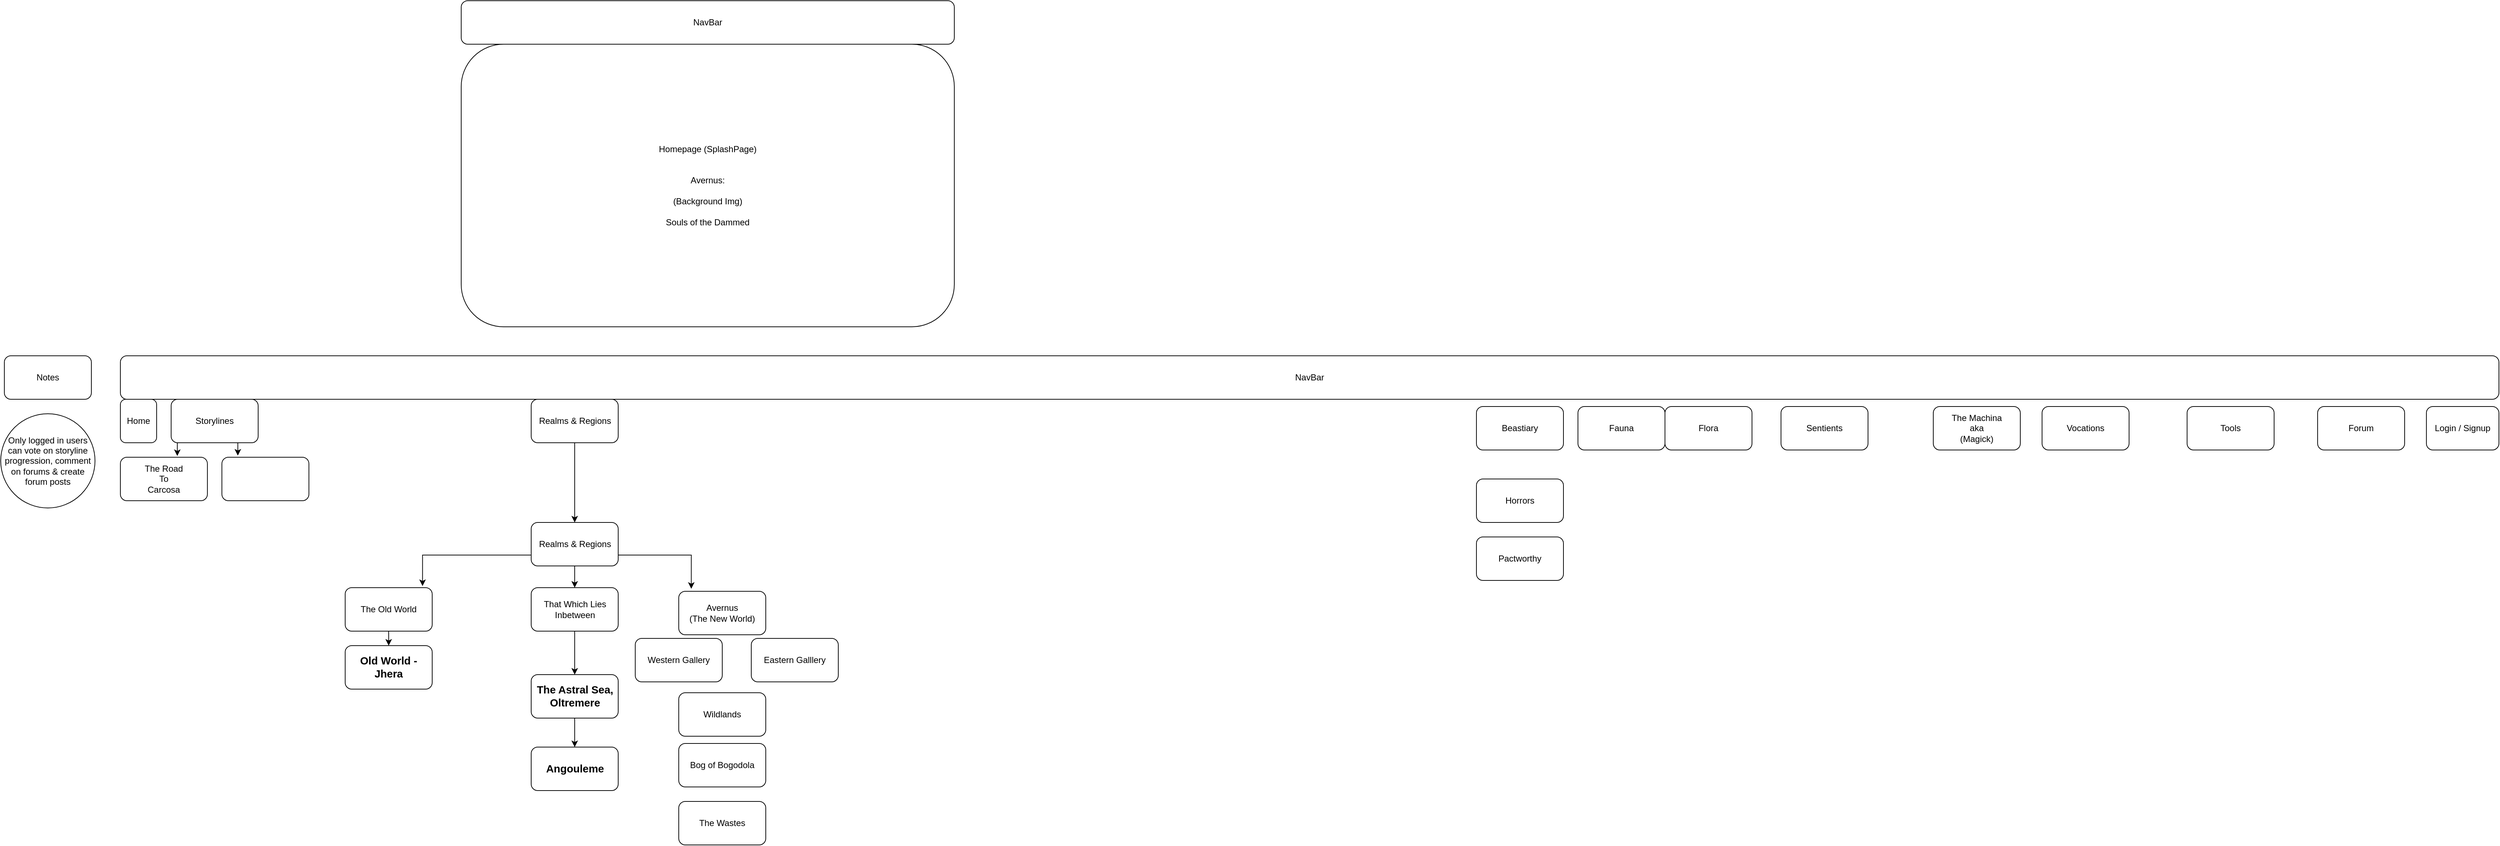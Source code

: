 <mxfile version="13.1.3">
    <diagram id="6hGFLwfOUW9BJ-s0fimq" name="Page-1">
        <mxGraphModel dx="4442" dy="2652" grid="1" gridSize="10" guides="1" tooltips="1" connect="1" arrows="1" fold="1" page="1" pageScale="1" pageWidth="827" pageHeight="1169" math="0" shadow="0">
            <root>
                <mxCell id="0"/>
                <mxCell id="1" parent="0"/>
                <mxCell id="2" value="NavBar" style="rounded=1;whiteSpace=wrap;html=1;" parent="1" vertex="1">
                    <mxGeometry x="10" y="40" width="3280" height="60" as="geometry"/>
                </mxCell>
                <mxCell id="3" value="Homepage (SplashPage)&lt;br&gt;&lt;br&gt;&lt;br&gt;Avernus:&lt;br&gt;&lt;br&gt;(Background Img)&lt;br&gt;&lt;br&gt;Souls of the Dammed" style="rounded=1;whiteSpace=wrap;html=1;" parent="1" vertex="1">
                    <mxGeometry x="480" y="-390" width="680" height="390" as="geometry"/>
                </mxCell>
                <mxCell id="4" value="Sentients" style="rounded=1;whiteSpace=wrap;html=1;" parent="1" vertex="1">
                    <mxGeometry x="2300" y="110" width="120" height="60" as="geometry"/>
                </mxCell>
                <mxCell id="5" value="Beastiary" style="rounded=1;whiteSpace=wrap;html=1;" parent="1" vertex="1">
                    <mxGeometry x="1880" y="110" width="120" height="60" as="geometry"/>
                </mxCell>
                <mxCell id="40" style="edgeStyle=orthogonalEdgeStyle;rounded=0;orthogonalLoop=1;jettySize=auto;html=1;exitX=0;exitY=0.75;exitDx=0;exitDy=0;entryX=0.889;entryY=-0.038;entryDx=0;entryDy=0;entryPerimeter=0;" edge="1" parent="1" source="6" target="32">
                    <mxGeometry relative="1" as="geometry"/>
                </mxCell>
                <mxCell id="41" style="edgeStyle=orthogonalEdgeStyle;rounded=0;orthogonalLoop=1;jettySize=auto;html=1;exitX=1;exitY=0.75;exitDx=0;exitDy=0;entryX=0.144;entryY=-0.058;entryDx=0;entryDy=0;entryPerimeter=0;" edge="1" parent="1" source="6" target="38">
                    <mxGeometry relative="1" as="geometry"/>
                </mxCell>
                <mxCell id="42" style="edgeStyle=orthogonalEdgeStyle;rounded=0;orthogonalLoop=1;jettySize=auto;html=1;exitX=0.5;exitY=1;exitDx=0;exitDy=0;entryX=0.5;entryY=0;entryDx=0;entryDy=0;" edge="1" parent="1" source="6" target="31">
                    <mxGeometry relative="1" as="geometry"/>
                </mxCell>
                <mxCell id="6" value="Realms &amp;amp; Regions" style="rounded=1;whiteSpace=wrap;html=1;" parent="1" vertex="1">
                    <mxGeometry x="576.5" y="270" width="120" height="60" as="geometry"/>
                </mxCell>
                <mxCell id="27" style="edgeStyle=orthogonalEdgeStyle;rounded=0;orthogonalLoop=1;jettySize=auto;html=1;exitX=0.25;exitY=1;exitDx=0;exitDy=0;entryX=0.654;entryY=-0.029;entryDx=0;entryDy=0;entryPerimeter=0;" edge="1" parent="1" source="7" target="24">
                    <mxGeometry relative="1" as="geometry"/>
                </mxCell>
                <mxCell id="37" style="edgeStyle=orthogonalEdgeStyle;rounded=0;orthogonalLoop=1;jettySize=auto;html=1;exitX=0.75;exitY=1;exitDx=0;exitDy=0;entryX=0.183;entryY=-0.038;entryDx=0;entryDy=0;entryPerimeter=0;" edge="1" parent="1" source="7" target="33">
                    <mxGeometry relative="1" as="geometry"/>
                </mxCell>
                <mxCell id="7" value="Storylines" style="rounded=1;whiteSpace=wrap;html=1;" parent="1" vertex="1">
                    <mxGeometry x="80" y="100" width="120" height="60" as="geometry"/>
                </mxCell>
                <mxCell id="8" value="Home" style="rounded=1;whiteSpace=wrap;html=1;" parent="1" vertex="1">
                    <mxGeometry x="10" y="100" width="50" height="60" as="geometry"/>
                </mxCell>
                <mxCell id="9" value="Login / Signup" style="rounded=1;whiteSpace=wrap;html=1;" parent="1" vertex="1">
                    <mxGeometry x="3190" y="110" width="100" height="60" as="geometry"/>
                </mxCell>
                <mxCell id="10" value="Forum" style="rounded=1;whiteSpace=wrap;html=1;" parent="1" vertex="1">
                    <mxGeometry x="3040" y="110" width="120" height="60" as="geometry"/>
                </mxCell>
                <mxCell id="11" value="Only logged in users can vote on storyline progression, comment on forums &amp;amp; create forum posts" style="ellipse;whiteSpace=wrap;html=1;aspect=fixed;" vertex="1" parent="1">
                    <mxGeometry x="-155" y="120" width="130" height="130" as="geometry"/>
                </mxCell>
                <mxCell id="12" value="Notes" style="rounded=1;whiteSpace=wrap;html=1;" vertex="1" parent="1">
                    <mxGeometry x="-150" y="40" width="120" height="60" as="geometry"/>
                </mxCell>
                <mxCell id="13" value="Tools" style="rounded=1;whiteSpace=wrap;html=1;" vertex="1" parent="1">
                    <mxGeometry x="2860" y="110" width="120" height="60" as="geometry"/>
                </mxCell>
                <mxCell id="14" value="Pactworthy" style="rounded=1;whiteSpace=wrap;html=1;" vertex="1" parent="1">
                    <mxGeometry x="1880" y="290" width="120" height="60" as="geometry"/>
                </mxCell>
                <mxCell id="15" value="Vocations" style="rounded=1;whiteSpace=wrap;html=1;" vertex="1" parent="1">
                    <mxGeometry x="2660" y="110" width="120" height="60" as="geometry"/>
                </mxCell>
                <mxCell id="16" value="Flora" style="rounded=1;whiteSpace=wrap;html=1;" vertex="1" parent="1">
                    <mxGeometry x="2140" y="110" width="120" height="60" as="geometry"/>
                </mxCell>
                <mxCell id="17" value="Fauna" style="rounded=1;whiteSpace=wrap;html=1;" vertex="1" parent="1">
                    <mxGeometry x="2020" y="110" width="120" height="60" as="geometry"/>
                </mxCell>
                <mxCell id="18" value="Horrors" style="rounded=1;whiteSpace=wrap;html=1;" vertex="1" parent="1">
                    <mxGeometry x="1880" y="210" width="120" height="60" as="geometry"/>
                </mxCell>
                <mxCell id="19" value="Bog of Bogodola" style="rounded=1;whiteSpace=wrap;html=1;" vertex="1" parent="1">
                    <mxGeometry x="780" y="575" width="120" height="60" as="geometry"/>
                </mxCell>
                <mxCell id="20" value="The Wastes" style="rounded=1;whiteSpace=wrap;html=1;" vertex="1" parent="1">
                    <mxGeometry x="780" y="655" width="120" height="60" as="geometry"/>
                </mxCell>
                <mxCell id="24" value="The Road &lt;br&gt;To &lt;br&gt;Carcosa" style="rounded=1;whiteSpace=wrap;html=1;" vertex="1" parent="1">
                    <mxGeometry x="10" y="180" width="120" height="60" as="geometry"/>
                </mxCell>
                <mxCell id="50" style="edgeStyle=orthogonalEdgeStyle;rounded=0;orthogonalLoop=1;jettySize=auto;html=1;exitX=0.5;exitY=1;exitDx=0;exitDy=0;entryX=0.5;entryY=0;entryDx=0;entryDy=0;" edge="1" parent="1" source="28" target="29">
                    <mxGeometry relative="1" as="geometry"/>
                </mxCell>
                <mxCell id="28" value="&lt;span id=&quot;docs-internal-guid-9ecfc5c2-7fff-ffec-b2f2-c543b6a55d40&quot;&gt;&lt;span style=&quot;font-size: 11pt ; font-family: &amp;#34;arial&amp;#34; ; color: rgb(0 , 0 , 0) ; background-color: transparent ; font-weight: 700 ; vertical-align: baseline&quot;&gt;The Astral Sea, Oltremere&lt;/span&gt;&lt;/span&gt;" style="rounded=1;whiteSpace=wrap;html=1;" vertex="1" parent="1">
                    <mxGeometry x="576.5" y="480" width="120" height="60" as="geometry"/>
                </mxCell>
                <mxCell id="29" value="&lt;span id=&quot;docs-internal-guid-7a76d290-7fff-7b08-dd98-a0d1e459a750&quot;&gt;&lt;span style=&quot;font-size: 11pt ; font-family: &amp;#34;arial&amp;#34; ; color: rgb(0 , 0 , 0) ; background-color: transparent ; font-weight: 700 ; vertical-align: baseline&quot;&gt;Angouleme&lt;/span&gt;&lt;/span&gt;" style="rounded=1;whiteSpace=wrap;html=1;" vertex="1" parent="1">
                    <mxGeometry x="576.5" y="580" width="120" height="60" as="geometry"/>
                </mxCell>
                <mxCell id="30" value="&lt;span id=&quot;docs-internal-guid-67f59163-7fff-c45c-9e23-70519f41a241&quot;&gt;&lt;span style=&quot;font-size: 11pt ; font-family: &amp;#34;arial&amp;#34; ; color: rgb(0 , 0 , 0) ; background-color: transparent ; font-weight: 700 ; vertical-align: baseline&quot;&gt;Old World - Jhera&lt;/span&gt;&lt;/span&gt;" style="rounded=1;whiteSpace=wrap;html=1;" vertex="1" parent="1">
                    <mxGeometry x="320" y="440" width="120" height="60" as="geometry"/>
                </mxCell>
                <mxCell id="44" style="edgeStyle=orthogonalEdgeStyle;rounded=0;orthogonalLoop=1;jettySize=auto;html=1;exitX=0.5;exitY=1;exitDx=0;exitDy=0;entryX=0.5;entryY=0;entryDx=0;entryDy=0;" edge="1" parent="1" source="31" target="28">
                    <mxGeometry relative="1" as="geometry"/>
                </mxCell>
                <mxCell id="31" value="That Which Lies Inbetween" style="rounded=1;whiteSpace=wrap;html=1;" vertex="1" parent="1">
                    <mxGeometry x="576.5" y="360" width="120" height="60" as="geometry"/>
                </mxCell>
                <mxCell id="43" style="edgeStyle=orthogonalEdgeStyle;rounded=0;orthogonalLoop=1;jettySize=auto;html=1;exitX=0.5;exitY=1;exitDx=0;exitDy=0;entryX=0.5;entryY=0;entryDx=0;entryDy=0;" edge="1" parent="1" source="32" target="30">
                    <mxGeometry relative="1" as="geometry"/>
                </mxCell>
                <mxCell id="32" value="The Old World" style="rounded=1;whiteSpace=wrap;html=1;" vertex="1" parent="1">
                    <mxGeometry x="320" y="360" width="120" height="60" as="geometry"/>
                </mxCell>
                <mxCell id="33" value="" style="rounded=1;whiteSpace=wrap;html=1;" vertex="1" parent="1">
                    <mxGeometry x="150" y="180" width="120" height="60" as="geometry"/>
                </mxCell>
                <mxCell id="38" value="Avernus &lt;br&gt;(The New World)" style="rounded=1;whiteSpace=wrap;html=1;" vertex="1" parent="1">
                    <mxGeometry x="780" y="365" width="120" height="60" as="geometry"/>
                </mxCell>
                <mxCell id="45" value="NavBar" style="rounded=1;whiteSpace=wrap;html=1;" vertex="1" parent="1">
                    <mxGeometry x="480" y="-450" width="680" height="60" as="geometry"/>
                </mxCell>
                <mxCell id="48" style="edgeStyle=orthogonalEdgeStyle;rounded=0;orthogonalLoop=1;jettySize=auto;html=1;exitX=0.5;exitY=1;exitDx=0;exitDy=0;entryX=0.5;entryY=0;entryDx=0;entryDy=0;" edge="1" parent="1" source="46" target="6">
                    <mxGeometry relative="1" as="geometry"/>
                </mxCell>
                <mxCell id="46" value="Realms &amp;amp; Regions" style="rounded=1;whiteSpace=wrap;html=1;" vertex="1" parent="1">
                    <mxGeometry x="576.5" y="100" width="120" height="60" as="geometry"/>
                </mxCell>
                <mxCell id="49" value="The Machina&lt;br&gt;aka&lt;br&gt;(Magick)" style="rounded=1;whiteSpace=wrap;html=1;" vertex="1" parent="1">
                    <mxGeometry x="2510" y="110" width="120" height="60" as="geometry"/>
                </mxCell>
                <mxCell id="51" value="Eastern Galllery" style="rounded=1;whiteSpace=wrap;html=1;" vertex="1" parent="1">
                    <mxGeometry x="880" y="430" width="120" height="60" as="geometry"/>
                </mxCell>
                <mxCell id="52" value="Western Gallery" style="rounded=1;whiteSpace=wrap;html=1;" vertex="1" parent="1">
                    <mxGeometry x="720" y="430" width="120" height="60" as="geometry"/>
                </mxCell>
                <mxCell id="53" value="Wildlands" style="rounded=1;whiteSpace=wrap;html=1;" vertex="1" parent="1">
                    <mxGeometry x="780" y="505" width="120" height="60" as="geometry"/>
                </mxCell>
            </root>
        </mxGraphModel>
    </diagram>
</mxfile>